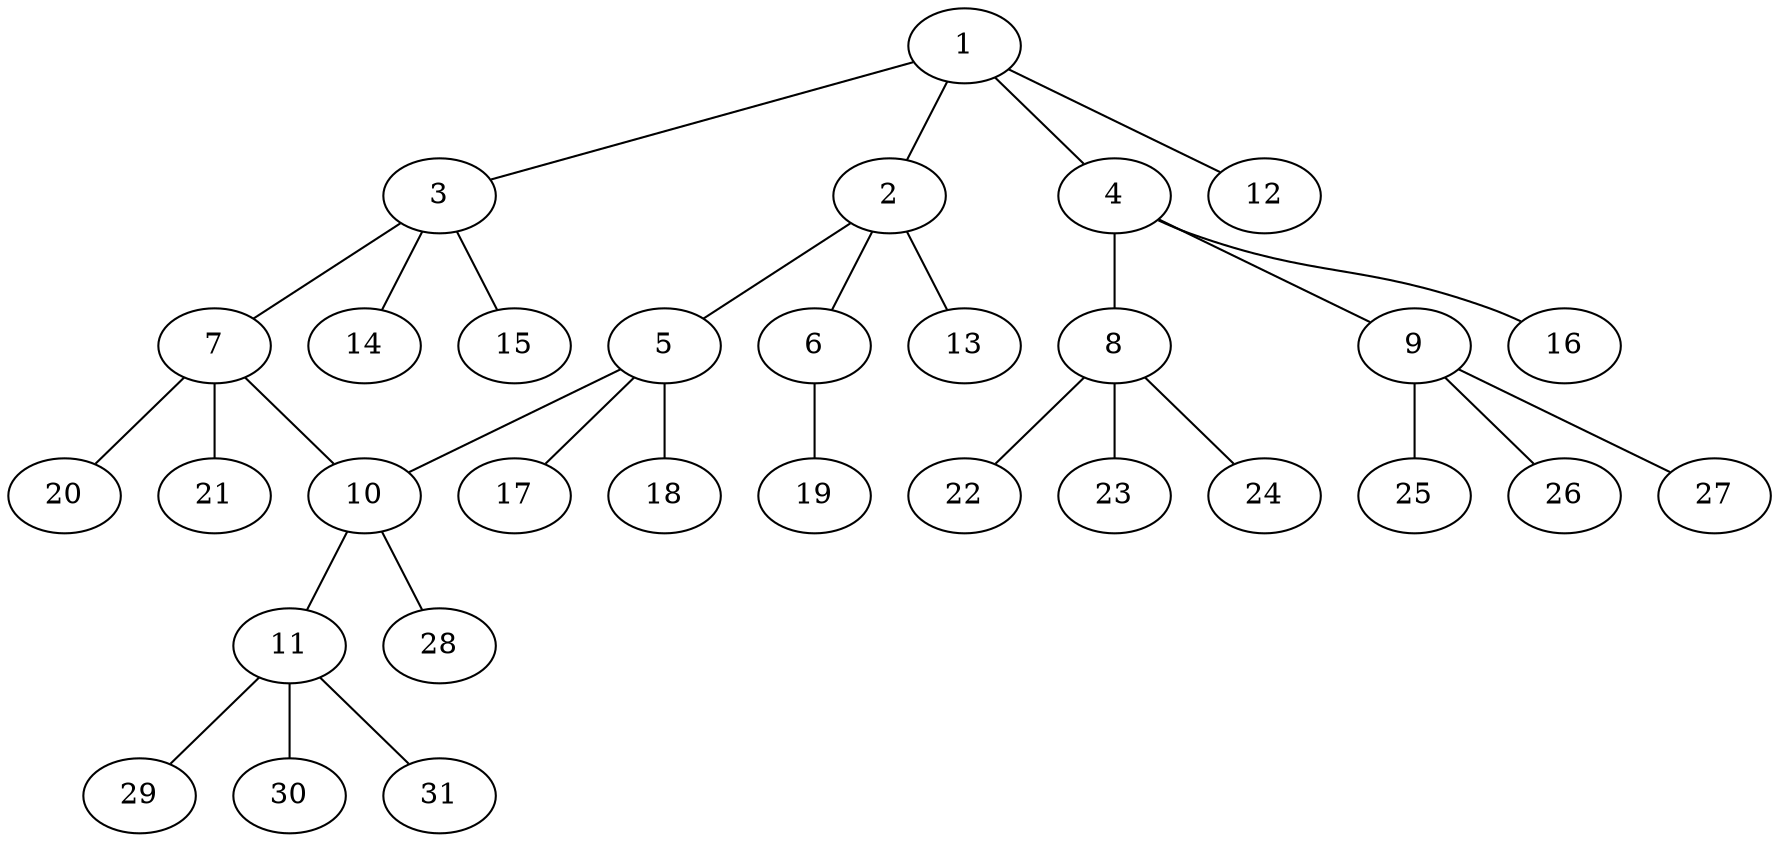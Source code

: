 graph molecule_3996 {
	1	 [chem=C];
	2	 [chem=C];
	1 -- 2	 [valence=1];
	3	 [chem=C];
	1 -- 3	 [valence=1];
	4	 [chem=C];
	1 -- 4	 [valence=1];
	12	 [chem=H];
	1 -- 12	 [valence=1];
	5	 [chem=C];
	2 -- 5	 [valence=1];
	6	 [chem=O];
	2 -- 6	 [valence=1];
	13	 [chem=H];
	2 -- 13	 [valence=1];
	7	 [chem=C];
	3 -- 7	 [valence=1];
	14	 [chem=H];
	3 -- 14	 [valence=1];
	15	 [chem=H];
	3 -- 15	 [valence=1];
	8	 [chem=C];
	4 -- 8	 [valence=1];
	9	 [chem=C];
	4 -- 9	 [valence=1];
	16	 [chem=H];
	4 -- 16	 [valence=1];
	10	 [chem=C];
	5 -- 10	 [valence=1];
	17	 [chem=H];
	5 -- 17	 [valence=1];
	18	 [chem=H];
	5 -- 18	 [valence=1];
	19	 [chem=H];
	6 -- 19	 [valence=1];
	7 -- 10	 [valence=1];
	20	 [chem=H];
	7 -- 20	 [valence=1];
	21	 [chem=H];
	7 -- 21	 [valence=1];
	22	 [chem=H];
	8 -- 22	 [valence=1];
	23	 [chem=H];
	8 -- 23	 [valence=1];
	24	 [chem=H];
	8 -- 24	 [valence=1];
	25	 [chem=H];
	9 -- 25	 [valence=1];
	26	 [chem=H];
	9 -- 26	 [valence=1];
	27	 [chem=H];
	9 -- 27	 [valence=1];
	11	 [chem=C];
	10 -- 11	 [valence=1];
	28	 [chem=H];
	10 -- 28	 [valence=1];
	29	 [chem=H];
	11 -- 29	 [valence=1];
	30	 [chem=H];
	11 -- 30	 [valence=1];
	31	 [chem=H];
	11 -- 31	 [valence=1];
}
